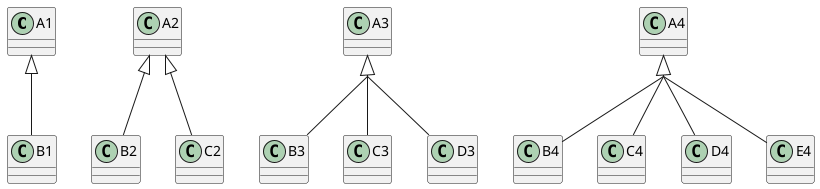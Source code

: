 {
  "sha1": "dnjka8aeagjzkdli5sl4h4ojiamfocu",
  "insertion": {
    "when": "2024-06-01T09:03:03.223Z",
    "user": "plantuml@gmail.com"
  }
}
@startuml

skinparam groupInheritance 3

A1 <|-- B1

A2 <|-- B2
A2 <|-- C2

A3 <|-- B3
A3 <|-- C3
A3 <|-- D3

A4 <|-- B4
A4 <|-- C4
A4 <|-- D4
A4 <|-- E4

@enduml
